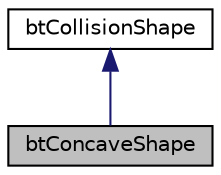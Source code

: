 digraph G
{
  edge [fontname="Helvetica",fontsize="10",labelfontname="Helvetica",labelfontsize="10"];
  node [fontname="Helvetica",fontsize="10",shape=record];
  Node1 [label="btConcaveShape",height=0.2,width=0.4,color="black", fillcolor="grey75", style="filled" fontcolor="black"];
  Node2 -> Node1 [dir="back",color="midnightblue",fontsize="10",style="solid",fontname="Helvetica"];
  Node2 [label="btCollisionShape",height=0.2,width=0.4,color="black", fillcolor="white", style="filled",URL="$classbtCollisionShape.html",tooltip="btCollisionShape provides interface for collision shapes that can be shared among btCollisionObjects..."];
}

